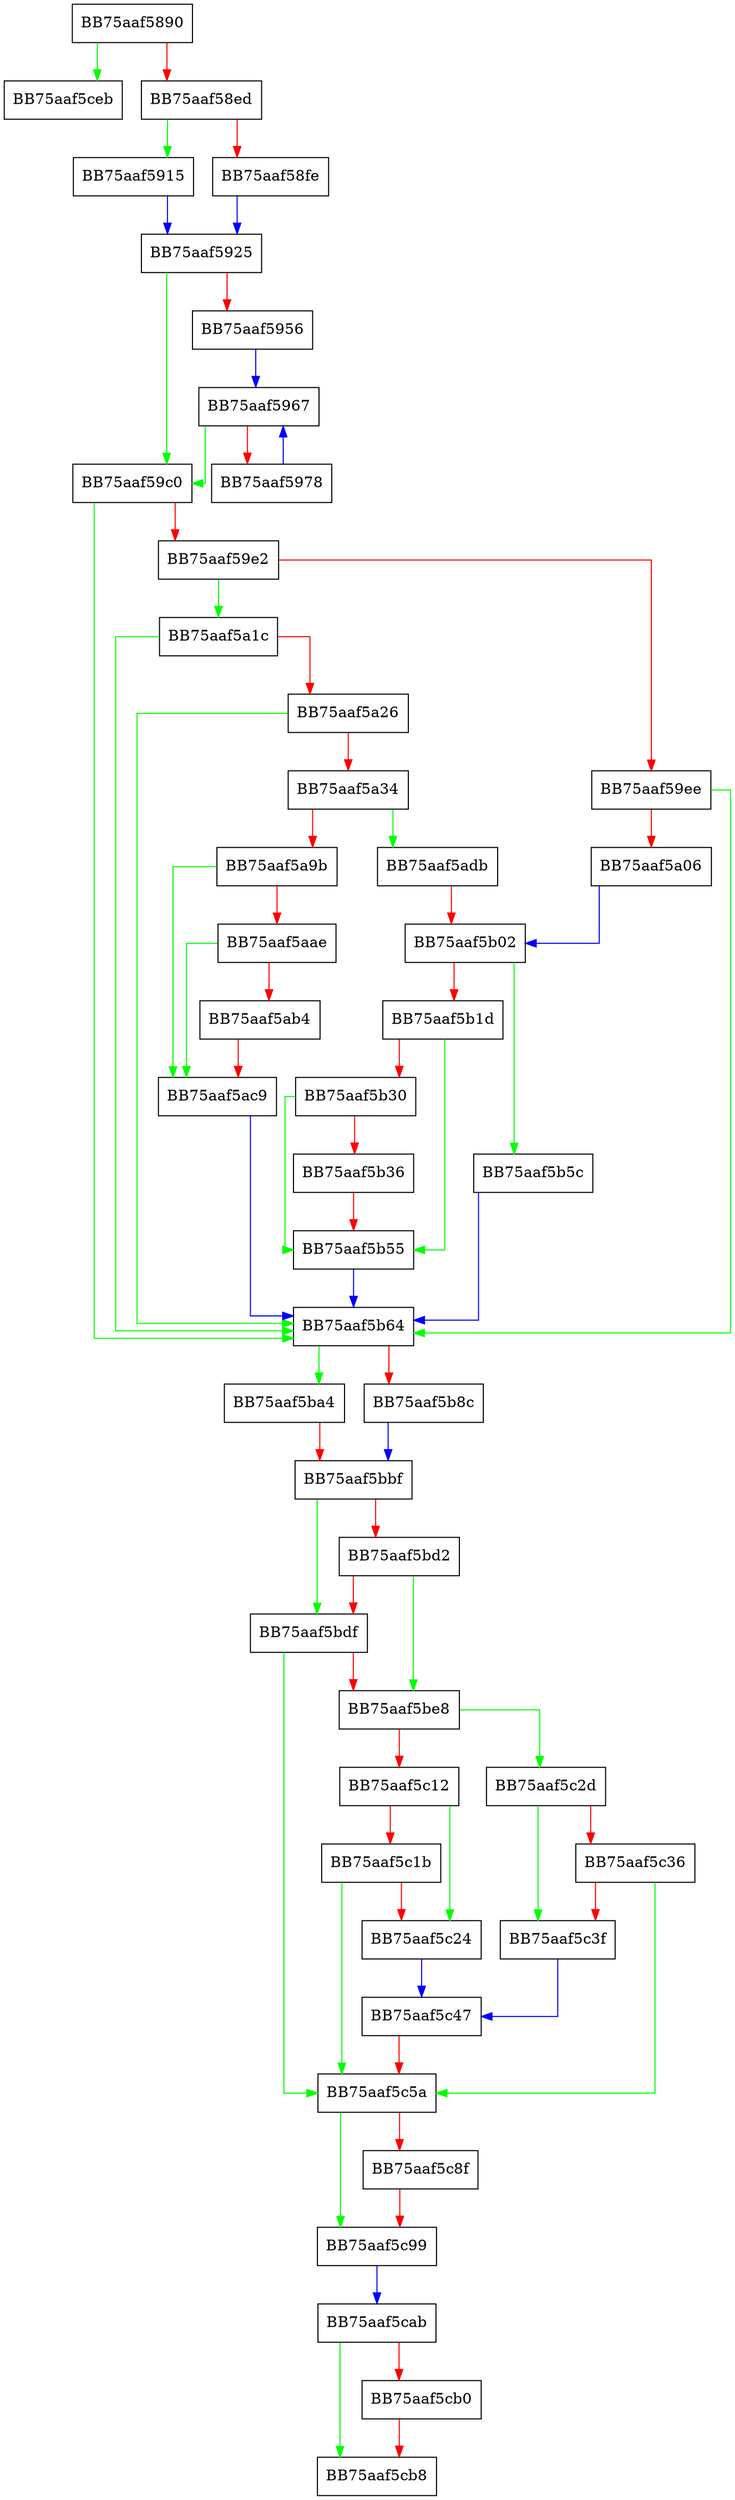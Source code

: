 digraph mp_lua_api_BM_ReportLowfi {
  node [shape="box"];
  graph [splines=ortho];
  BB75aaf5890 -> BB75aaf5ceb [color="green"];
  BB75aaf5890 -> BB75aaf58ed [color="red"];
  BB75aaf58ed -> BB75aaf5915 [color="green"];
  BB75aaf58ed -> BB75aaf58fe [color="red"];
  BB75aaf58fe -> BB75aaf5925 [color="blue"];
  BB75aaf5915 -> BB75aaf5925 [color="blue"];
  BB75aaf5925 -> BB75aaf59c0 [color="green"];
  BB75aaf5925 -> BB75aaf5956 [color="red"];
  BB75aaf5956 -> BB75aaf5967 [color="blue"];
  BB75aaf5967 -> BB75aaf59c0 [color="green"];
  BB75aaf5967 -> BB75aaf5978 [color="red"];
  BB75aaf5978 -> BB75aaf5967 [color="blue"];
  BB75aaf59c0 -> BB75aaf5b64 [color="green"];
  BB75aaf59c0 -> BB75aaf59e2 [color="red"];
  BB75aaf59e2 -> BB75aaf5a1c [color="green"];
  BB75aaf59e2 -> BB75aaf59ee [color="red"];
  BB75aaf59ee -> BB75aaf5b64 [color="green"];
  BB75aaf59ee -> BB75aaf5a06 [color="red"];
  BB75aaf5a06 -> BB75aaf5b02 [color="blue"];
  BB75aaf5a1c -> BB75aaf5b64 [color="green"];
  BB75aaf5a1c -> BB75aaf5a26 [color="red"];
  BB75aaf5a26 -> BB75aaf5b64 [color="green"];
  BB75aaf5a26 -> BB75aaf5a34 [color="red"];
  BB75aaf5a34 -> BB75aaf5adb [color="green"];
  BB75aaf5a34 -> BB75aaf5a9b [color="red"];
  BB75aaf5a9b -> BB75aaf5ac9 [color="green"];
  BB75aaf5a9b -> BB75aaf5aae [color="red"];
  BB75aaf5aae -> BB75aaf5ac9 [color="green"];
  BB75aaf5aae -> BB75aaf5ab4 [color="red"];
  BB75aaf5ab4 -> BB75aaf5ac9 [color="red"];
  BB75aaf5ac9 -> BB75aaf5b64 [color="blue"];
  BB75aaf5adb -> BB75aaf5b02 [color="red"];
  BB75aaf5b02 -> BB75aaf5b5c [color="green"];
  BB75aaf5b02 -> BB75aaf5b1d [color="red"];
  BB75aaf5b1d -> BB75aaf5b55 [color="green"];
  BB75aaf5b1d -> BB75aaf5b30 [color="red"];
  BB75aaf5b30 -> BB75aaf5b55 [color="green"];
  BB75aaf5b30 -> BB75aaf5b36 [color="red"];
  BB75aaf5b36 -> BB75aaf5b55 [color="red"];
  BB75aaf5b55 -> BB75aaf5b64 [color="blue"];
  BB75aaf5b5c -> BB75aaf5b64 [color="blue"];
  BB75aaf5b64 -> BB75aaf5ba4 [color="green"];
  BB75aaf5b64 -> BB75aaf5b8c [color="red"];
  BB75aaf5b8c -> BB75aaf5bbf [color="blue"];
  BB75aaf5ba4 -> BB75aaf5bbf [color="red"];
  BB75aaf5bbf -> BB75aaf5bdf [color="green"];
  BB75aaf5bbf -> BB75aaf5bd2 [color="red"];
  BB75aaf5bd2 -> BB75aaf5be8 [color="green"];
  BB75aaf5bd2 -> BB75aaf5bdf [color="red"];
  BB75aaf5bdf -> BB75aaf5c5a [color="green"];
  BB75aaf5bdf -> BB75aaf5be8 [color="red"];
  BB75aaf5be8 -> BB75aaf5c2d [color="green"];
  BB75aaf5be8 -> BB75aaf5c12 [color="red"];
  BB75aaf5c12 -> BB75aaf5c24 [color="green"];
  BB75aaf5c12 -> BB75aaf5c1b [color="red"];
  BB75aaf5c1b -> BB75aaf5c5a [color="green"];
  BB75aaf5c1b -> BB75aaf5c24 [color="red"];
  BB75aaf5c24 -> BB75aaf5c47 [color="blue"];
  BB75aaf5c2d -> BB75aaf5c3f [color="green"];
  BB75aaf5c2d -> BB75aaf5c36 [color="red"];
  BB75aaf5c36 -> BB75aaf5c5a [color="green"];
  BB75aaf5c36 -> BB75aaf5c3f [color="red"];
  BB75aaf5c3f -> BB75aaf5c47 [color="blue"];
  BB75aaf5c47 -> BB75aaf5c5a [color="red"];
  BB75aaf5c5a -> BB75aaf5c99 [color="green"];
  BB75aaf5c5a -> BB75aaf5c8f [color="red"];
  BB75aaf5c8f -> BB75aaf5c99 [color="red"];
  BB75aaf5c99 -> BB75aaf5cab [color="blue"];
  BB75aaf5cab -> BB75aaf5cb8 [color="green"];
  BB75aaf5cab -> BB75aaf5cb0 [color="red"];
  BB75aaf5cb0 -> BB75aaf5cb8 [color="red"];
}